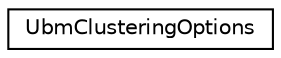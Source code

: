 digraph "Graphical Class Hierarchy"
{
  edge [fontname="Helvetica",fontsize="10",labelfontname="Helvetica",labelfontsize="10"];
  node [fontname="Helvetica",fontsize="10",shape=record];
  rankdir="LR";
  Node0 [label="UbmClusteringOptions",height=0.2,width=0.4,color="black", fillcolor="white", style="filled",URL="$structkaldi_1_1UbmClusteringOptions.html"];
}

